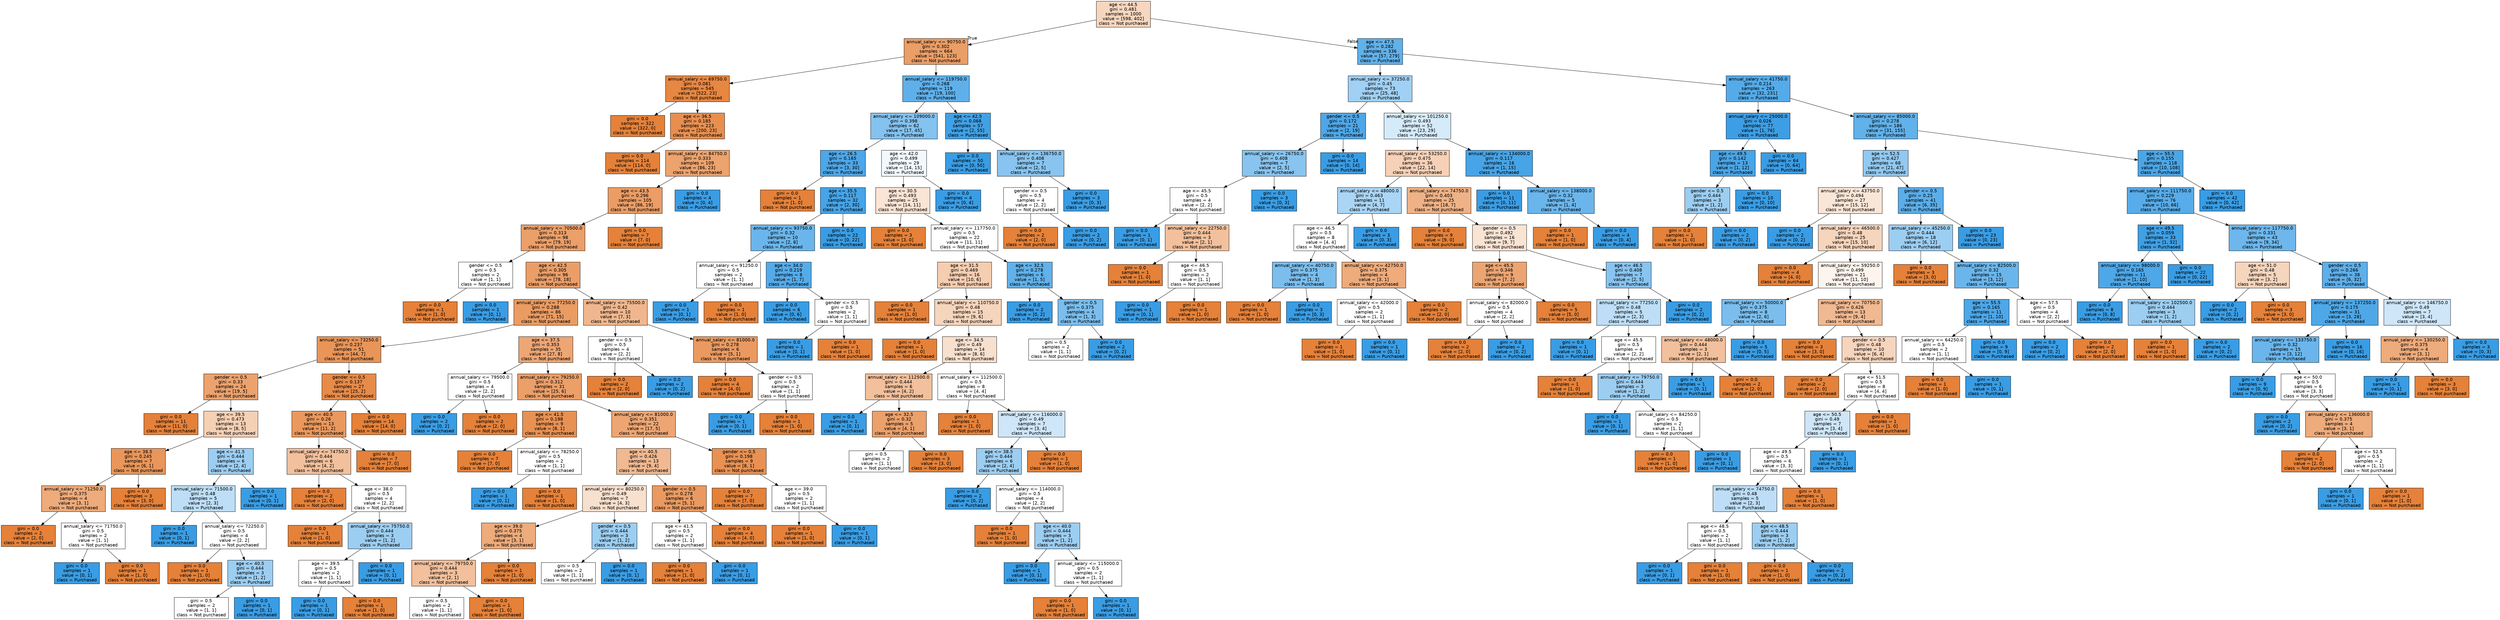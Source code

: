 digraph Tree {
node [shape=box, style="filled", color="black", fontname="helvetica"] ;
edge [fontname="helvetica"] ;
0 [label="age <= 44.5\ngini = 0.481\nsamples = 1000\nvalue = [598, 402]\nclass = Not purchased", fillcolor="#f6d6be"] ;
1 [label="annual_salary <= 90750.0\ngini = 0.302\nsamples = 664\nvalue = [541, 123]\nclass = Not purchased", fillcolor="#eb9e66"] ;
0 -> 1 [labeldistance=2.5, labelangle=45, headlabel="True"] ;
2 [label="annual_salary <= 69750.0\ngini = 0.081\nsamples = 545\nvalue = [522, 23]\nclass = Not purchased", fillcolor="#e68742"] ;
1 -> 2 ;
3 [label="gini = 0.0\nsamples = 322\nvalue = [322, 0]\nclass = Not purchased", fillcolor="#e58139"] ;
2 -> 3 ;
4 [label="age <= 36.5\ngini = 0.185\nsamples = 223\nvalue = [200, 23]\nclass = Not purchased", fillcolor="#e88f50"] ;
2 -> 4 ;
5 [label="gini = 0.0\nsamples = 114\nvalue = [114, 0]\nclass = Not purchased", fillcolor="#e58139"] ;
4 -> 5 ;
6 [label="annual_salary <= 84750.0\ngini = 0.333\nsamples = 109\nvalue = [86, 23]\nclass = Not purchased", fillcolor="#eca36e"] ;
4 -> 6 ;
7 [label="age <= 43.5\ngini = 0.296\nsamples = 105\nvalue = [86, 19]\nclass = Not purchased", fillcolor="#eb9d65"] ;
6 -> 7 ;
8 [label="annual_salary <= 70500.0\ngini = 0.313\nsamples = 98\nvalue = [79, 19]\nclass = Not purchased", fillcolor="#eb9f69"] ;
7 -> 8 ;
9 [label="gender <= 0.5\ngini = 0.5\nsamples = 2\nvalue = [1, 1]\nclass = Not purchased", fillcolor="#ffffff"] ;
8 -> 9 ;
10 [label="gini = 0.0\nsamples = 1\nvalue = [1, 0]\nclass = Not purchased", fillcolor="#e58139"] ;
9 -> 10 ;
11 [label="gini = 0.0\nsamples = 1\nvalue = [0, 1]\nclass = Purchased", fillcolor="#399de5"] ;
9 -> 11 ;
12 [label="age <= 42.5\ngini = 0.305\nsamples = 96\nvalue = [78, 18]\nclass = Not purchased", fillcolor="#eb9e67"] ;
8 -> 12 ;
13 [label="annual_salary <= 77250.0\ngini = 0.288\nsamples = 86\nvalue = [71, 15]\nclass = Not purchased", fillcolor="#ea9c63"] ;
12 -> 13 ;
14 [label="annual_salary <= 73250.0\ngini = 0.237\nsamples = 51\nvalue = [44, 7]\nclass = Not purchased", fillcolor="#e99558"] ;
13 -> 14 ;
15 [label="gender <= 0.5\ngini = 0.33\nsamples = 24\nvalue = [19, 5]\nclass = Not purchased", fillcolor="#eca26d"] ;
14 -> 15 ;
16 [label="gini = 0.0\nsamples = 11\nvalue = [11, 0]\nclass = Not purchased", fillcolor="#e58139"] ;
15 -> 16 ;
17 [label="age <= 39.5\ngini = 0.473\nsamples = 13\nvalue = [8, 5]\nclass = Not purchased", fillcolor="#f5d0b5"] ;
15 -> 17 ;
18 [label="age <= 38.5\ngini = 0.245\nsamples = 7\nvalue = [6, 1]\nclass = Not purchased", fillcolor="#e9965a"] ;
17 -> 18 ;
19 [label="annual_salary <= 71250.0\ngini = 0.375\nsamples = 4\nvalue = [3, 1]\nclass = Not purchased", fillcolor="#eeab7b"] ;
18 -> 19 ;
20 [label="gini = 0.0\nsamples = 2\nvalue = [2, 0]\nclass = Not purchased", fillcolor="#e58139"] ;
19 -> 20 ;
21 [label="annual_salary <= 71750.0\ngini = 0.5\nsamples = 2\nvalue = [1, 1]\nclass = Not purchased", fillcolor="#ffffff"] ;
19 -> 21 ;
22 [label="gini = 0.0\nsamples = 1\nvalue = [0, 1]\nclass = Purchased", fillcolor="#399de5"] ;
21 -> 22 ;
23 [label="gini = 0.0\nsamples = 1\nvalue = [1, 0]\nclass = Not purchased", fillcolor="#e58139"] ;
21 -> 23 ;
24 [label="gini = 0.0\nsamples = 3\nvalue = [3, 0]\nclass = Not purchased", fillcolor="#e58139"] ;
18 -> 24 ;
25 [label="age <= 41.5\ngini = 0.444\nsamples = 6\nvalue = [2, 4]\nclass = Purchased", fillcolor="#9ccef2"] ;
17 -> 25 ;
26 [label="annual_salary <= 71500.0\ngini = 0.48\nsamples = 5\nvalue = [2, 3]\nclass = Purchased", fillcolor="#bddef6"] ;
25 -> 26 ;
27 [label="gini = 0.0\nsamples = 1\nvalue = [0, 1]\nclass = Purchased", fillcolor="#399de5"] ;
26 -> 27 ;
28 [label="annual_salary <= 72250.0\ngini = 0.5\nsamples = 4\nvalue = [2, 2]\nclass = Not purchased", fillcolor="#ffffff"] ;
26 -> 28 ;
29 [label="gini = 0.0\nsamples = 1\nvalue = [1, 0]\nclass = Not purchased", fillcolor="#e58139"] ;
28 -> 29 ;
30 [label="age <= 40.5\ngini = 0.444\nsamples = 3\nvalue = [1, 2]\nclass = Purchased", fillcolor="#9ccef2"] ;
28 -> 30 ;
31 [label="gini = 0.5\nsamples = 2\nvalue = [1, 1]\nclass = Not purchased", fillcolor="#ffffff"] ;
30 -> 31 ;
32 [label="gini = 0.0\nsamples = 1\nvalue = [0, 1]\nclass = Purchased", fillcolor="#399de5"] ;
30 -> 32 ;
33 [label="gini = 0.0\nsamples = 1\nvalue = [0, 1]\nclass = Purchased", fillcolor="#399de5"] ;
25 -> 33 ;
34 [label="gender <= 0.5\ngini = 0.137\nsamples = 27\nvalue = [25, 2]\nclass = Not purchased", fillcolor="#e78b49"] ;
14 -> 34 ;
35 [label="age <= 40.5\ngini = 0.26\nsamples = 13\nvalue = [11, 2]\nclass = Not purchased", fillcolor="#ea985d"] ;
34 -> 35 ;
36 [label="annual_salary <= 74750.0\ngini = 0.444\nsamples = 6\nvalue = [4, 2]\nclass = Not purchased", fillcolor="#f2c09c"] ;
35 -> 36 ;
37 [label="gini = 0.0\nsamples = 2\nvalue = [2, 0]\nclass = Not purchased", fillcolor="#e58139"] ;
36 -> 37 ;
38 [label="age <= 38.0\ngini = 0.5\nsamples = 4\nvalue = [2, 2]\nclass = Not purchased", fillcolor="#ffffff"] ;
36 -> 38 ;
39 [label="gini = 0.0\nsamples = 1\nvalue = [1, 0]\nclass = Not purchased", fillcolor="#e58139"] ;
38 -> 39 ;
40 [label="annual_salary <= 75750.0\ngini = 0.444\nsamples = 3\nvalue = [1, 2]\nclass = Purchased", fillcolor="#9ccef2"] ;
38 -> 40 ;
41 [label="age <= 39.5\ngini = 0.5\nsamples = 2\nvalue = [1, 1]\nclass = Not purchased", fillcolor="#ffffff"] ;
40 -> 41 ;
42 [label="gini = 0.0\nsamples = 1\nvalue = [0, 1]\nclass = Purchased", fillcolor="#399de5"] ;
41 -> 42 ;
43 [label="gini = 0.0\nsamples = 1\nvalue = [1, 0]\nclass = Not purchased", fillcolor="#e58139"] ;
41 -> 43 ;
44 [label="gini = 0.0\nsamples = 1\nvalue = [0, 1]\nclass = Purchased", fillcolor="#399de5"] ;
40 -> 44 ;
45 [label="gini = 0.0\nsamples = 7\nvalue = [7, 0]\nclass = Not purchased", fillcolor="#e58139"] ;
35 -> 45 ;
46 [label="gini = 0.0\nsamples = 14\nvalue = [14, 0]\nclass = Not purchased", fillcolor="#e58139"] ;
34 -> 46 ;
47 [label="age <= 37.5\ngini = 0.353\nsamples = 35\nvalue = [27, 8]\nclass = Not purchased", fillcolor="#eda674"] ;
13 -> 47 ;
48 [label="annual_salary <= 79500.0\ngini = 0.5\nsamples = 4\nvalue = [2, 2]\nclass = Not purchased", fillcolor="#ffffff"] ;
47 -> 48 ;
49 [label="gini = 0.0\nsamples = 2\nvalue = [0, 2]\nclass = Purchased", fillcolor="#399de5"] ;
48 -> 49 ;
50 [label="gini = 0.0\nsamples = 2\nvalue = [2, 0]\nclass = Not purchased", fillcolor="#e58139"] ;
48 -> 50 ;
51 [label="annual_salary <= 79250.0\ngini = 0.312\nsamples = 31\nvalue = [25, 6]\nclass = Not purchased", fillcolor="#eb9f69"] ;
47 -> 51 ;
52 [label="age <= 41.5\ngini = 0.198\nsamples = 9\nvalue = [8, 1]\nclass = Not purchased", fillcolor="#e89152"] ;
51 -> 52 ;
53 [label="gini = 0.0\nsamples = 7\nvalue = [7, 0]\nclass = Not purchased", fillcolor="#e58139"] ;
52 -> 53 ;
54 [label="annual_salary <= 78250.0\ngini = 0.5\nsamples = 2\nvalue = [1, 1]\nclass = Not purchased", fillcolor="#ffffff"] ;
52 -> 54 ;
55 [label="gini = 0.0\nsamples = 1\nvalue = [0, 1]\nclass = Purchased", fillcolor="#399de5"] ;
54 -> 55 ;
56 [label="gini = 0.0\nsamples = 1\nvalue = [1, 0]\nclass = Not purchased", fillcolor="#e58139"] ;
54 -> 56 ;
57 [label="annual_salary <= 81000.0\ngini = 0.351\nsamples = 22\nvalue = [17, 5]\nclass = Not purchased", fillcolor="#eda673"] ;
51 -> 57 ;
58 [label="age <= 40.5\ngini = 0.426\nsamples = 13\nvalue = [9, 4]\nclass = Not purchased", fillcolor="#f1b991"] ;
57 -> 58 ;
59 [label="annual_salary <= 80250.0\ngini = 0.49\nsamples = 7\nvalue = [4, 3]\nclass = Not purchased", fillcolor="#f8e0ce"] ;
58 -> 59 ;
60 [label="age <= 39.0\ngini = 0.375\nsamples = 4\nvalue = [3, 1]\nclass = Not purchased", fillcolor="#eeab7b"] ;
59 -> 60 ;
61 [label="annual_salary <= 79750.0\ngini = 0.444\nsamples = 3\nvalue = [2, 1]\nclass = Not purchased", fillcolor="#f2c09c"] ;
60 -> 61 ;
62 [label="gini = 0.5\nsamples = 2\nvalue = [1, 1]\nclass = Not purchased", fillcolor="#ffffff"] ;
61 -> 62 ;
63 [label="gini = 0.0\nsamples = 1\nvalue = [1, 0]\nclass = Not purchased", fillcolor="#e58139"] ;
61 -> 63 ;
64 [label="gini = 0.0\nsamples = 1\nvalue = [1, 0]\nclass = Not purchased", fillcolor="#e58139"] ;
60 -> 64 ;
65 [label="gender <= 0.5\ngini = 0.444\nsamples = 3\nvalue = [1, 2]\nclass = Purchased", fillcolor="#9ccef2"] ;
59 -> 65 ;
66 [label="gini = 0.5\nsamples = 2\nvalue = [1, 1]\nclass = Not purchased", fillcolor="#ffffff"] ;
65 -> 66 ;
67 [label="gini = 0.0\nsamples = 1\nvalue = [0, 1]\nclass = Purchased", fillcolor="#399de5"] ;
65 -> 67 ;
68 [label="gender <= 0.5\ngini = 0.278\nsamples = 6\nvalue = [5, 1]\nclass = Not purchased", fillcolor="#ea9a61"] ;
58 -> 68 ;
69 [label="age <= 41.5\ngini = 0.5\nsamples = 2\nvalue = [1, 1]\nclass = Not purchased", fillcolor="#ffffff"] ;
68 -> 69 ;
70 [label="gini = 0.0\nsamples = 1\nvalue = [1, 0]\nclass = Not purchased", fillcolor="#e58139"] ;
69 -> 70 ;
71 [label="gini = 0.0\nsamples = 1\nvalue = [0, 1]\nclass = Purchased", fillcolor="#399de5"] ;
69 -> 71 ;
72 [label="gini = 0.0\nsamples = 4\nvalue = [4, 0]\nclass = Not purchased", fillcolor="#e58139"] ;
68 -> 72 ;
73 [label="gender <= 0.5\ngini = 0.198\nsamples = 9\nvalue = [8, 1]\nclass = Not purchased", fillcolor="#e89152"] ;
57 -> 73 ;
74 [label="gini = 0.0\nsamples = 7\nvalue = [7, 0]\nclass = Not purchased", fillcolor="#e58139"] ;
73 -> 74 ;
75 [label="age <= 39.0\ngini = 0.5\nsamples = 2\nvalue = [1, 1]\nclass = Not purchased", fillcolor="#ffffff"] ;
73 -> 75 ;
76 [label="gini = 0.0\nsamples = 1\nvalue = [1, 0]\nclass = Not purchased", fillcolor="#e58139"] ;
75 -> 76 ;
77 [label="gini = 0.0\nsamples = 1\nvalue = [0, 1]\nclass = Purchased", fillcolor="#399de5"] ;
75 -> 77 ;
78 [label="annual_salary <= 75500.0\ngini = 0.42\nsamples = 10\nvalue = [7, 3]\nclass = Not purchased", fillcolor="#f0b78e"] ;
12 -> 78 ;
79 [label="gender <= 0.5\ngini = 0.5\nsamples = 4\nvalue = [2, 2]\nclass = Not purchased", fillcolor="#ffffff"] ;
78 -> 79 ;
80 [label="gini = 0.0\nsamples = 2\nvalue = [2, 0]\nclass = Not purchased", fillcolor="#e58139"] ;
79 -> 80 ;
81 [label="gini = 0.0\nsamples = 2\nvalue = [0, 2]\nclass = Purchased", fillcolor="#399de5"] ;
79 -> 81 ;
82 [label="annual_salary <= 81000.0\ngini = 0.278\nsamples = 6\nvalue = [5, 1]\nclass = Not purchased", fillcolor="#ea9a61"] ;
78 -> 82 ;
83 [label="gini = 0.0\nsamples = 4\nvalue = [4, 0]\nclass = Not purchased", fillcolor="#e58139"] ;
82 -> 83 ;
84 [label="gender <= 0.5\ngini = 0.5\nsamples = 2\nvalue = [1, 1]\nclass = Not purchased", fillcolor="#ffffff"] ;
82 -> 84 ;
85 [label="gini = 0.0\nsamples = 1\nvalue = [0, 1]\nclass = Purchased", fillcolor="#399de5"] ;
84 -> 85 ;
86 [label="gini = 0.0\nsamples = 1\nvalue = [1, 0]\nclass = Not purchased", fillcolor="#e58139"] ;
84 -> 86 ;
87 [label="gini = 0.0\nsamples = 7\nvalue = [7, 0]\nclass = Not purchased", fillcolor="#e58139"] ;
7 -> 87 ;
88 [label="gini = 0.0\nsamples = 4\nvalue = [0, 4]\nclass = Purchased", fillcolor="#399de5"] ;
6 -> 88 ;
89 [label="annual_salary <= 119750.0\ngini = 0.268\nsamples = 119\nvalue = [19, 100]\nclass = Purchased", fillcolor="#5fb0ea"] ;
1 -> 89 ;
90 [label="annual_salary <= 109000.0\ngini = 0.398\nsamples = 62\nvalue = [17, 45]\nclass = Purchased", fillcolor="#84c2ef"] ;
89 -> 90 ;
91 [label="age <= 26.5\ngini = 0.165\nsamples = 33\nvalue = [3, 30]\nclass = Purchased", fillcolor="#4da7e8"] ;
90 -> 91 ;
92 [label="gini = 0.0\nsamples = 1\nvalue = [1, 0]\nclass = Not purchased", fillcolor="#e58139"] ;
91 -> 92 ;
93 [label="age <= 35.5\ngini = 0.117\nsamples = 32\nvalue = [2, 30]\nclass = Purchased", fillcolor="#46a4e7"] ;
91 -> 93 ;
94 [label="annual_salary <= 93750.0\ngini = 0.32\nsamples = 10\nvalue = [2, 8]\nclass = Purchased", fillcolor="#6ab6ec"] ;
93 -> 94 ;
95 [label="annual_salary <= 91250.0\ngini = 0.5\nsamples = 2\nvalue = [1, 1]\nclass = Not purchased", fillcolor="#ffffff"] ;
94 -> 95 ;
96 [label="gini = 0.0\nsamples = 1\nvalue = [0, 1]\nclass = Purchased", fillcolor="#399de5"] ;
95 -> 96 ;
97 [label="gini = 0.0\nsamples = 1\nvalue = [1, 0]\nclass = Not purchased", fillcolor="#e58139"] ;
95 -> 97 ;
98 [label="age <= 34.0\ngini = 0.219\nsamples = 8\nvalue = [1, 7]\nclass = Purchased", fillcolor="#55abe9"] ;
94 -> 98 ;
99 [label="gini = 0.0\nsamples = 6\nvalue = [0, 6]\nclass = Purchased", fillcolor="#399de5"] ;
98 -> 99 ;
100 [label="gender <= 0.5\ngini = 0.5\nsamples = 2\nvalue = [1, 1]\nclass = Not purchased", fillcolor="#ffffff"] ;
98 -> 100 ;
101 [label="gini = 0.0\nsamples = 1\nvalue = [0, 1]\nclass = Purchased", fillcolor="#399de5"] ;
100 -> 101 ;
102 [label="gini = 0.0\nsamples = 1\nvalue = [1, 0]\nclass = Not purchased", fillcolor="#e58139"] ;
100 -> 102 ;
103 [label="gini = 0.0\nsamples = 22\nvalue = [0, 22]\nclass = Purchased", fillcolor="#399de5"] ;
93 -> 103 ;
104 [label="age <= 42.0\ngini = 0.499\nsamples = 29\nvalue = [14, 15]\nclass = Purchased", fillcolor="#f2f8fd"] ;
90 -> 104 ;
105 [label="age <= 30.5\ngini = 0.493\nsamples = 25\nvalue = [14, 11]\nclass = Not purchased", fillcolor="#f9e4d5"] ;
104 -> 105 ;
106 [label="gini = 0.0\nsamples = 3\nvalue = [3, 0]\nclass = Not purchased", fillcolor="#e58139"] ;
105 -> 106 ;
107 [label="annual_salary <= 117750.0\ngini = 0.5\nsamples = 22\nvalue = [11, 11]\nclass = Not purchased", fillcolor="#ffffff"] ;
105 -> 107 ;
108 [label="age <= 31.5\ngini = 0.469\nsamples = 16\nvalue = [10, 6]\nclass = Not purchased", fillcolor="#f5cdb0"] ;
107 -> 108 ;
109 [label="gini = 0.0\nsamples = 1\nvalue = [1, 0]\nclass = Not purchased", fillcolor="#e58139"] ;
108 -> 109 ;
110 [label="annual_salary <= 110750.0\ngini = 0.48\nsamples = 15\nvalue = [9, 6]\nclass = Not purchased", fillcolor="#f6d5bd"] ;
108 -> 110 ;
111 [label="gini = 0.0\nsamples = 1\nvalue = [1, 0]\nclass = Not purchased", fillcolor="#e58139"] ;
110 -> 111 ;
112 [label="age <= 34.5\ngini = 0.49\nsamples = 14\nvalue = [8, 6]\nclass = Not purchased", fillcolor="#f8e0ce"] ;
110 -> 112 ;
113 [label="annual_salary <= 112500.0\ngini = 0.444\nsamples = 6\nvalue = [4, 2]\nclass = Not purchased", fillcolor="#f2c09c"] ;
112 -> 113 ;
114 [label="gini = 0.0\nsamples = 1\nvalue = [0, 1]\nclass = Purchased", fillcolor="#399de5"] ;
113 -> 114 ;
115 [label="age <= 32.5\ngini = 0.32\nsamples = 5\nvalue = [4, 1]\nclass = Not purchased", fillcolor="#eca06a"] ;
113 -> 115 ;
116 [label="gini = 0.5\nsamples = 2\nvalue = [1, 1]\nclass = Not purchased", fillcolor="#ffffff"] ;
115 -> 116 ;
117 [label="gini = 0.0\nsamples = 3\nvalue = [3, 0]\nclass = Not purchased", fillcolor="#e58139"] ;
115 -> 117 ;
118 [label="annual_salary <= 112500.0\ngini = 0.5\nsamples = 8\nvalue = [4, 4]\nclass = Not purchased", fillcolor="#ffffff"] ;
112 -> 118 ;
119 [label="gini = 0.0\nsamples = 1\nvalue = [1, 0]\nclass = Not purchased", fillcolor="#e58139"] ;
118 -> 119 ;
120 [label="annual_salary <= 116000.0\ngini = 0.49\nsamples = 7\nvalue = [3, 4]\nclass = Purchased", fillcolor="#cee6f8"] ;
118 -> 120 ;
121 [label="age <= 38.5\ngini = 0.444\nsamples = 6\nvalue = [2, 4]\nclass = Purchased", fillcolor="#9ccef2"] ;
120 -> 121 ;
122 [label="gini = 0.0\nsamples = 2\nvalue = [0, 2]\nclass = Purchased", fillcolor="#399de5"] ;
121 -> 122 ;
123 [label="annual_salary <= 114000.0\ngini = 0.5\nsamples = 4\nvalue = [2, 2]\nclass = Not purchased", fillcolor="#ffffff"] ;
121 -> 123 ;
124 [label="gini = 0.0\nsamples = 1\nvalue = [1, 0]\nclass = Not purchased", fillcolor="#e58139"] ;
123 -> 124 ;
125 [label="age <= 40.0\ngini = 0.444\nsamples = 3\nvalue = [1, 2]\nclass = Purchased", fillcolor="#9ccef2"] ;
123 -> 125 ;
126 [label="gini = 0.0\nsamples = 1\nvalue = [0, 1]\nclass = Purchased", fillcolor="#399de5"] ;
125 -> 126 ;
127 [label="annual_salary <= 115000.0\ngini = 0.5\nsamples = 2\nvalue = [1, 1]\nclass = Not purchased", fillcolor="#ffffff"] ;
125 -> 127 ;
128 [label="gini = 0.0\nsamples = 1\nvalue = [1, 0]\nclass = Not purchased", fillcolor="#e58139"] ;
127 -> 128 ;
129 [label="gini = 0.0\nsamples = 1\nvalue = [0, 1]\nclass = Purchased", fillcolor="#399de5"] ;
127 -> 129 ;
130 [label="gini = 0.0\nsamples = 1\nvalue = [1, 0]\nclass = Not purchased", fillcolor="#e58139"] ;
120 -> 130 ;
131 [label="age <= 32.5\ngini = 0.278\nsamples = 6\nvalue = [1, 5]\nclass = Purchased", fillcolor="#61b1ea"] ;
107 -> 131 ;
132 [label="gini = 0.0\nsamples = 2\nvalue = [0, 2]\nclass = Purchased", fillcolor="#399de5"] ;
131 -> 132 ;
133 [label="gender <= 0.5\ngini = 0.375\nsamples = 4\nvalue = [1, 3]\nclass = Purchased", fillcolor="#7bbeee"] ;
131 -> 133 ;
134 [label="gini = 0.5\nsamples = 2\nvalue = [1, 1]\nclass = Not purchased", fillcolor="#ffffff"] ;
133 -> 134 ;
135 [label="gini = 0.0\nsamples = 2\nvalue = [0, 2]\nclass = Purchased", fillcolor="#399de5"] ;
133 -> 135 ;
136 [label="gini = 0.0\nsamples = 4\nvalue = [0, 4]\nclass = Purchased", fillcolor="#399de5"] ;
104 -> 136 ;
137 [label="age <= 42.5\ngini = 0.068\nsamples = 57\nvalue = [2, 55]\nclass = Purchased", fillcolor="#40a1e6"] ;
89 -> 137 ;
138 [label="gini = 0.0\nsamples = 50\nvalue = [0, 50]\nclass = Purchased", fillcolor="#399de5"] ;
137 -> 138 ;
139 [label="annual_salary <= 136750.0\ngini = 0.408\nsamples = 7\nvalue = [2, 5]\nclass = Purchased", fillcolor="#88c4ef"] ;
137 -> 139 ;
140 [label="gender <= 0.5\ngini = 0.5\nsamples = 4\nvalue = [2, 2]\nclass = Not purchased", fillcolor="#ffffff"] ;
139 -> 140 ;
141 [label="gini = 0.0\nsamples = 2\nvalue = [2, 0]\nclass = Not purchased", fillcolor="#e58139"] ;
140 -> 141 ;
142 [label="gini = 0.0\nsamples = 2\nvalue = [0, 2]\nclass = Purchased", fillcolor="#399de5"] ;
140 -> 142 ;
143 [label="gini = 0.0\nsamples = 3\nvalue = [0, 3]\nclass = Purchased", fillcolor="#399de5"] ;
139 -> 143 ;
144 [label="age <= 47.5\ngini = 0.282\nsamples = 336\nvalue = [57, 279]\nclass = Purchased", fillcolor="#61b1ea"] ;
0 -> 144 [labeldistance=2.5, labelangle=-45, headlabel="False"] ;
145 [label="annual_salary <= 37250.0\ngini = 0.45\nsamples = 73\nvalue = [25, 48]\nclass = Purchased", fillcolor="#a0d0f3"] ;
144 -> 145 ;
146 [label="gender <= 0.5\ngini = 0.172\nsamples = 21\nvalue = [2, 19]\nclass = Purchased", fillcolor="#4ea7e8"] ;
145 -> 146 ;
147 [label="annual_salary <= 26750.0\ngini = 0.408\nsamples = 7\nvalue = [2, 5]\nclass = Purchased", fillcolor="#88c4ef"] ;
146 -> 147 ;
148 [label="age <= 45.5\ngini = 0.5\nsamples = 4\nvalue = [2, 2]\nclass = Not purchased", fillcolor="#ffffff"] ;
147 -> 148 ;
149 [label="gini = 0.0\nsamples = 1\nvalue = [0, 1]\nclass = Purchased", fillcolor="#399de5"] ;
148 -> 149 ;
150 [label="annual_salary <= 22750.0\ngini = 0.444\nsamples = 3\nvalue = [2, 1]\nclass = Not purchased", fillcolor="#f2c09c"] ;
148 -> 150 ;
151 [label="gini = 0.0\nsamples = 1\nvalue = [1, 0]\nclass = Not purchased", fillcolor="#e58139"] ;
150 -> 151 ;
152 [label="age <= 46.5\ngini = 0.5\nsamples = 2\nvalue = [1, 1]\nclass = Not purchased", fillcolor="#ffffff"] ;
150 -> 152 ;
153 [label="gini = 0.0\nsamples = 1\nvalue = [0, 1]\nclass = Purchased", fillcolor="#399de5"] ;
152 -> 153 ;
154 [label="gini = 0.0\nsamples = 1\nvalue = [1, 0]\nclass = Not purchased", fillcolor="#e58139"] ;
152 -> 154 ;
155 [label="gini = 0.0\nsamples = 3\nvalue = [0, 3]\nclass = Purchased", fillcolor="#399de5"] ;
147 -> 155 ;
156 [label="gini = 0.0\nsamples = 14\nvalue = [0, 14]\nclass = Purchased", fillcolor="#399de5"] ;
146 -> 156 ;
157 [label="annual_salary <= 101250.0\ngini = 0.493\nsamples = 52\nvalue = [23, 29]\nclass = Purchased", fillcolor="#d6ebfa"] ;
145 -> 157 ;
158 [label="annual_salary <= 53250.0\ngini = 0.475\nsamples = 36\nvalue = [22, 14]\nclass = Not purchased", fillcolor="#f6d1b7"] ;
157 -> 158 ;
159 [label="annual_salary <= 48000.0\ngini = 0.463\nsamples = 11\nvalue = [4, 7]\nclass = Purchased", fillcolor="#aad5f4"] ;
158 -> 159 ;
160 [label="age <= 46.5\ngini = 0.5\nsamples = 8\nvalue = [4, 4]\nclass = Not purchased", fillcolor="#ffffff"] ;
159 -> 160 ;
161 [label="annual_salary <= 40750.0\ngini = 0.375\nsamples = 4\nvalue = [1, 3]\nclass = Purchased", fillcolor="#7bbeee"] ;
160 -> 161 ;
162 [label="gini = 0.0\nsamples = 1\nvalue = [1, 0]\nclass = Not purchased", fillcolor="#e58139"] ;
161 -> 162 ;
163 [label="gini = 0.0\nsamples = 3\nvalue = [0, 3]\nclass = Purchased", fillcolor="#399de5"] ;
161 -> 163 ;
164 [label="annual_salary <= 42750.0\ngini = 0.375\nsamples = 4\nvalue = [3, 1]\nclass = Not purchased", fillcolor="#eeab7b"] ;
160 -> 164 ;
165 [label="annual_salary <= 42000.0\ngini = 0.5\nsamples = 2\nvalue = [1, 1]\nclass = Not purchased", fillcolor="#ffffff"] ;
164 -> 165 ;
166 [label="gini = 0.0\nsamples = 1\nvalue = [1, 0]\nclass = Not purchased", fillcolor="#e58139"] ;
165 -> 166 ;
167 [label="gini = 0.0\nsamples = 1\nvalue = [0, 1]\nclass = Purchased", fillcolor="#399de5"] ;
165 -> 167 ;
168 [label="gini = 0.0\nsamples = 2\nvalue = [2, 0]\nclass = Not purchased", fillcolor="#e58139"] ;
164 -> 168 ;
169 [label="gini = 0.0\nsamples = 3\nvalue = [0, 3]\nclass = Purchased", fillcolor="#399de5"] ;
159 -> 169 ;
170 [label="annual_salary <= 74750.0\ngini = 0.403\nsamples = 25\nvalue = [18, 7]\nclass = Not purchased", fillcolor="#efb286"] ;
158 -> 170 ;
171 [label="gini = 0.0\nsamples = 9\nvalue = [9, 0]\nclass = Not purchased", fillcolor="#e58139"] ;
170 -> 171 ;
172 [label="gender <= 0.5\ngini = 0.492\nsamples = 16\nvalue = [9, 7]\nclass = Not purchased", fillcolor="#f9e3d3"] ;
170 -> 172 ;
173 [label="age <= 45.5\ngini = 0.346\nsamples = 9\nvalue = [7, 2]\nclass = Not purchased", fillcolor="#eca572"] ;
172 -> 173 ;
174 [label="annual_salary <= 82000.0\ngini = 0.5\nsamples = 4\nvalue = [2, 2]\nclass = Not purchased", fillcolor="#ffffff"] ;
173 -> 174 ;
175 [label="gini = 0.0\nsamples = 2\nvalue = [2, 0]\nclass = Not purchased", fillcolor="#e58139"] ;
174 -> 175 ;
176 [label="gini = 0.0\nsamples = 2\nvalue = [0, 2]\nclass = Purchased", fillcolor="#399de5"] ;
174 -> 176 ;
177 [label="gini = 0.0\nsamples = 5\nvalue = [5, 0]\nclass = Not purchased", fillcolor="#e58139"] ;
173 -> 177 ;
178 [label="age <= 46.5\ngini = 0.408\nsamples = 7\nvalue = [2, 5]\nclass = Purchased", fillcolor="#88c4ef"] ;
172 -> 178 ;
179 [label="annual_salary <= 77250.0\ngini = 0.48\nsamples = 5\nvalue = [2, 3]\nclass = Purchased", fillcolor="#bddef6"] ;
178 -> 179 ;
180 [label="gini = 0.0\nsamples = 1\nvalue = [0, 1]\nclass = Purchased", fillcolor="#399de5"] ;
179 -> 180 ;
181 [label="age <= 45.5\ngini = 0.5\nsamples = 4\nvalue = [2, 2]\nclass = Not purchased", fillcolor="#ffffff"] ;
179 -> 181 ;
182 [label="gini = 0.0\nsamples = 1\nvalue = [1, 0]\nclass = Not purchased", fillcolor="#e58139"] ;
181 -> 182 ;
183 [label="annual_salary <= 79750.0\ngini = 0.444\nsamples = 3\nvalue = [1, 2]\nclass = Purchased", fillcolor="#9ccef2"] ;
181 -> 183 ;
184 [label="gini = 0.0\nsamples = 1\nvalue = [0, 1]\nclass = Purchased", fillcolor="#399de5"] ;
183 -> 184 ;
185 [label="annual_salary <= 84250.0\ngini = 0.5\nsamples = 2\nvalue = [1, 1]\nclass = Not purchased", fillcolor="#ffffff"] ;
183 -> 185 ;
186 [label="gini = 0.0\nsamples = 1\nvalue = [1, 0]\nclass = Not purchased", fillcolor="#e58139"] ;
185 -> 186 ;
187 [label="gini = 0.0\nsamples = 1\nvalue = [0, 1]\nclass = Purchased", fillcolor="#399de5"] ;
185 -> 187 ;
188 [label="gini = 0.0\nsamples = 2\nvalue = [0, 2]\nclass = Purchased", fillcolor="#399de5"] ;
178 -> 188 ;
189 [label="annual_salary <= 134000.0\ngini = 0.117\nsamples = 16\nvalue = [1, 15]\nclass = Purchased", fillcolor="#46a4e7"] ;
157 -> 189 ;
190 [label="gini = 0.0\nsamples = 11\nvalue = [0, 11]\nclass = Purchased", fillcolor="#399de5"] ;
189 -> 190 ;
191 [label="annual_salary <= 138000.0\ngini = 0.32\nsamples = 5\nvalue = [1, 4]\nclass = Purchased", fillcolor="#6ab6ec"] ;
189 -> 191 ;
192 [label="gini = 0.0\nsamples = 1\nvalue = [1, 0]\nclass = Not purchased", fillcolor="#e58139"] ;
191 -> 192 ;
193 [label="gini = 0.0\nsamples = 4\nvalue = [0, 4]\nclass = Purchased", fillcolor="#399de5"] ;
191 -> 193 ;
194 [label="annual_salary <= 41750.0\ngini = 0.214\nsamples = 263\nvalue = [32, 231]\nclass = Purchased", fillcolor="#54abe9"] ;
144 -> 194 ;
195 [label="annual_salary <= 25000.0\ngini = 0.026\nsamples = 77\nvalue = [1, 76]\nclass = Purchased", fillcolor="#3c9ee5"] ;
194 -> 195 ;
196 [label="age <= 49.5\ngini = 0.142\nsamples = 13\nvalue = [1, 12]\nclass = Purchased", fillcolor="#49a5e7"] ;
195 -> 196 ;
197 [label="gender <= 0.5\ngini = 0.444\nsamples = 3\nvalue = [1, 2]\nclass = Purchased", fillcolor="#9ccef2"] ;
196 -> 197 ;
198 [label="gini = 0.0\nsamples = 1\nvalue = [1, 0]\nclass = Not purchased", fillcolor="#e58139"] ;
197 -> 198 ;
199 [label="gini = 0.0\nsamples = 2\nvalue = [0, 2]\nclass = Purchased", fillcolor="#399de5"] ;
197 -> 199 ;
200 [label="gini = 0.0\nsamples = 10\nvalue = [0, 10]\nclass = Purchased", fillcolor="#399de5"] ;
196 -> 200 ;
201 [label="gini = 0.0\nsamples = 64\nvalue = [0, 64]\nclass = Purchased", fillcolor="#399de5"] ;
195 -> 201 ;
202 [label="annual_salary <= 85000.0\ngini = 0.278\nsamples = 186\nvalue = [31, 155]\nclass = Purchased", fillcolor="#61b1ea"] ;
194 -> 202 ;
203 [label="age <= 52.5\ngini = 0.427\nsamples = 68\nvalue = [21, 47]\nclass = Purchased", fillcolor="#91c9f1"] ;
202 -> 203 ;
204 [label="annual_salary <= 43750.0\ngini = 0.494\nsamples = 27\nvalue = [15, 12]\nclass = Not purchased", fillcolor="#fae6d7"] ;
203 -> 204 ;
205 [label="gini = 0.0\nsamples = 2\nvalue = [0, 2]\nclass = Purchased", fillcolor="#399de5"] ;
204 -> 205 ;
206 [label="annual_salary <= 46500.0\ngini = 0.48\nsamples = 25\nvalue = [15, 10]\nclass = Not purchased", fillcolor="#f6d5bd"] ;
204 -> 206 ;
207 [label="gini = 0.0\nsamples = 4\nvalue = [4, 0]\nclass = Not purchased", fillcolor="#e58139"] ;
206 -> 207 ;
208 [label="annual_salary <= 59250.0\ngini = 0.499\nsamples = 21\nvalue = [11, 10]\nclass = Not purchased", fillcolor="#fdf4ed"] ;
206 -> 208 ;
209 [label="annual_salary <= 50000.0\ngini = 0.375\nsamples = 8\nvalue = [2, 6]\nclass = Purchased", fillcolor="#7bbeee"] ;
208 -> 209 ;
210 [label="annual_salary <= 48000.0\ngini = 0.444\nsamples = 3\nvalue = [2, 1]\nclass = Not purchased", fillcolor="#f2c09c"] ;
209 -> 210 ;
211 [label="gini = 0.0\nsamples = 1\nvalue = [0, 1]\nclass = Purchased", fillcolor="#399de5"] ;
210 -> 211 ;
212 [label="gini = 0.0\nsamples = 2\nvalue = [2, 0]\nclass = Not purchased", fillcolor="#e58139"] ;
210 -> 212 ;
213 [label="gini = 0.0\nsamples = 5\nvalue = [0, 5]\nclass = Purchased", fillcolor="#399de5"] ;
209 -> 213 ;
214 [label="annual_salary <= 70750.0\ngini = 0.426\nsamples = 13\nvalue = [9, 4]\nclass = Not purchased", fillcolor="#f1b991"] ;
208 -> 214 ;
215 [label="gini = 0.0\nsamples = 3\nvalue = [3, 0]\nclass = Not purchased", fillcolor="#e58139"] ;
214 -> 215 ;
216 [label="gender <= 0.5\ngini = 0.48\nsamples = 10\nvalue = [6, 4]\nclass = Not purchased", fillcolor="#f6d5bd"] ;
214 -> 216 ;
217 [label="gini = 0.0\nsamples = 2\nvalue = [2, 0]\nclass = Not purchased", fillcolor="#e58139"] ;
216 -> 217 ;
218 [label="age <= 51.5\ngini = 0.5\nsamples = 8\nvalue = [4, 4]\nclass = Not purchased", fillcolor="#ffffff"] ;
216 -> 218 ;
219 [label="age <= 50.5\ngini = 0.49\nsamples = 7\nvalue = [3, 4]\nclass = Purchased", fillcolor="#cee6f8"] ;
218 -> 219 ;
220 [label="age <= 49.5\ngini = 0.5\nsamples = 6\nvalue = [3, 3]\nclass = Not purchased", fillcolor="#ffffff"] ;
219 -> 220 ;
221 [label="annual_salary <= 74750.0\ngini = 0.48\nsamples = 5\nvalue = [2, 3]\nclass = Purchased", fillcolor="#bddef6"] ;
220 -> 221 ;
222 [label="age <= 48.5\ngini = 0.5\nsamples = 2\nvalue = [1, 1]\nclass = Not purchased", fillcolor="#ffffff"] ;
221 -> 222 ;
223 [label="gini = 0.0\nsamples = 1\nvalue = [0, 1]\nclass = Purchased", fillcolor="#399de5"] ;
222 -> 223 ;
224 [label="gini = 0.0\nsamples = 1\nvalue = [1, 0]\nclass = Not purchased", fillcolor="#e58139"] ;
222 -> 224 ;
225 [label="age <= 48.5\ngini = 0.444\nsamples = 3\nvalue = [1, 2]\nclass = Purchased", fillcolor="#9ccef2"] ;
221 -> 225 ;
226 [label="gini = 0.0\nsamples = 1\nvalue = [1, 0]\nclass = Not purchased", fillcolor="#e58139"] ;
225 -> 226 ;
227 [label="gini = 0.0\nsamples = 2\nvalue = [0, 2]\nclass = Purchased", fillcolor="#399de5"] ;
225 -> 227 ;
228 [label="gini = 0.0\nsamples = 1\nvalue = [1, 0]\nclass = Not purchased", fillcolor="#e58139"] ;
220 -> 228 ;
229 [label="gini = 0.0\nsamples = 1\nvalue = [0, 1]\nclass = Purchased", fillcolor="#399de5"] ;
219 -> 229 ;
230 [label="gini = 0.0\nsamples = 1\nvalue = [1, 0]\nclass = Not purchased", fillcolor="#e58139"] ;
218 -> 230 ;
231 [label="gender <= 0.5\ngini = 0.25\nsamples = 41\nvalue = [6, 35]\nclass = Purchased", fillcolor="#5baee9"] ;
203 -> 231 ;
232 [label="annual_salary <= 45250.0\ngini = 0.444\nsamples = 18\nvalue = [6, 12]\nclass = Purchased", fillcolor="#9ccef2"] ;
231 -> 232 ;
233 [label="gini = 0.0\nsamples = 3\nvalue = [3, 0]\nclass = Not purchased", fillcolor="#e58139"] ;
232 -> 233 ;
234 [label="annual_salary <= 82500.0\ngini = 0.32\nsamples = 15\nvalue = [3, 12]\nclass = Purchased", fillcolor="#6ab6ec"] ;
232 -> 234 ;
235 [label="age <= 55.5\ngini = 0.165\nsamples = 11\nvalue = [1, 10]\nclass = Purchased", fillcolor="#4da7e8"] ;
234 -> 235 ;
236 [label="annual_salary <= 64250.0\ngini = 0.5\nsamples = 2\nvalue = [1, 1]\nclass = Not purchased", fillcolor="#ffffff"] ;
235 -> 236 ;
237 [label="gini = 0.0\nsamples = 1\nvalue = [1, 0]\nclass = Not purchased", fillcolor="#e58139"] ;
236 -> 237 ;
238 [label="gini = 0.0\nsamples = 1\nvalue = [0, 1]\nclass = Purchased", fillcolor="#399de5"] ;
236 -> 238 ;
239 [label="gini = 0.0\nsamples = 9\nvalue = [0, 9]\nclass = Purchased", fillcolor="#399de5"] ;
235 -> 239 ;
240 [label="age <= 57.5\ngini = 0.5\nsamples = 4\nvalue = [2, 2]\nclass = Not purchased", fillcolor="#ffffff"] ;
234 -> 240 ;
241 [label="gini = 0.0\nsamples = 2\nvalue = [0, 2]\nclass = Purchased", fillcolor="#399de5"] ;
240 -> 241 ;
242 [label="gini = 0.0\nsamples = 2\nvalue = [2, 0]\nclass = Not purchased", fillcolor="#e58139"] ;
240 -> 242 ;
243 [label="gini = 0.0\nsamples = 23\nvalue = [0, 23]\nclass = Purchased", fillcolor="#399de5"] ;
231 -> 243 ;
244 [label="age <= 55.5\ngini = 0.155\nsamples = 118\nvalue = [10, 108]\nclass = Purchased", fillcolor="#4ba6e7"] ;
202 -> 244 ;
245 [label="annual_salary <= 111750.0\ngini = 0.229\nsamples = 76\nvalue = [10, 66]\nclass = Purchased", fillcolor="#57ace9"] ;
244 -> 245 ;
246 [label="age <= 49.5\ngini = 0.059\nsamples = 33\nvalue = [1, 32]\nclass = Purchased", fillcolor="#3fa0e6"] ;
245 -> 246 ;
247 [label="annual_salary <= 98000.0\ngini = 0.165\nsamples = 11\nvalue = [1, 10]\nclass = Purchased", fillcolor="#4da7e8"] ;
246 -> 247 ;
248 [label="gini = 0.0\nsamples = 8\nvalue = [0, 8]\nclass = Purchased", fillcolor="#399de5"] ;
247 -> 248 ;
249 [label="annual_salary <= 102500.0\ngini = 0.444\nsamples = 3\nvalue = [1, 2]\nclass = Purchased", fillcolor="#9ccef2"] ;
247 -> 249 ;
250 [label="gini = 0.0\nsamples = 1\nvalue = [1, 0]\nclass = Not purchased", fillcolor="#e58139"] ;
249 -> 250 ;
251 [label="gini = 0.0\nsamples = 2\nvalue = [0, 2]\nclass = Purchased", fillcolor="#399de5"] ;
249 -> 251 ;
252 [label="gini = 0.0\nsamples = 22\nvalue = [0, 22]\nclass = Purchased", fillcolor="#399de5"] ;
246 -> 252 ;
253 [label="annual_salary <= 117750.0\ngini = 0.331\nsamples = 43\nvalue = [9, 34]\nclass = Purchased", fillcolor="#6db7ec"] ;
245 -> 253 ;
254 [label="age <= 51.0\ngini = 0.48\nsamples = 5\nvalue = [3, 2]\nclass = Not purchased", fillcolor="#f6d5bd"] ;
253 -> 254 ;
255 [label="gini = 0.0\nsamples = 2\nvalue = [0, 2]\nclass = Purchased", fillcolor="#399de5"] ;
254 -> 255 ;
256 [label="gini = 0.0\nsamples = 3\nvalue = [3, 0]\nclass = Not purchased", fillcolor="#e58139"] ;
254 -> 256 ;
257 [label="gender <= 0.5\ngini = 0.266\nsamples = 38\nvalue = [6, 32]\nclass = Purchased", fillcolor="#5eafea"] ;
253 -> 257 ;
258 [label="annual_salary <= 137250.0\ngini = 0.175\nsamples = 31\nvalue = [3, 28]\nclass = Purchased", fillcolor="#4ea8e8"] ;
257 -> 258 ;
259 [label="annual_salary <= 133750.0\ngini = 0.32\nsamples = 15\nvalue = [3, 12]\nclass = Purchased", fillcolor="#6ab6ec"] ;
258 -> 259 ;
260 [label="gini = 0.0\nsamples = 9\nvalue = [0, 9]\nclass = Purchased", fillcolor="#399de5"] ;
259 -> 260 ;
261 [label="age <= 50.0\ngini = 0.5\nsamples = 6\nvalue = [3, 3]\nclass = Not purchased", fillcolor="#ffffff"] ;
259 -> 261 ;
262 [label="gini = 0.0\nsamples = 2\nvalue = [0, 2]\nclass = Purchased", fillcolor="#399de5"] ;
261 -> 262 ;
263 [label="annual_salary <= 136000.0\ngini = 0.375\nsamples = 4\nvalue = [3, 1]\nclass = Not purchased", fillcolor="#eeab7b"] ;
261 -> 263 ;
264 [label="gini = 0.0\nsamples = 2\nvalue = [2, 0]\nclass = Not purchased", fillcolor="#e58139"] ;
263 -> 264 ;
265 [label="age <= 52.5\ngini = 0.5\nsamples = 2\nvalue = [1, 1]\nclass = Not purchased", fillcolor="#ffffff"] ;
263 -> 265 ;
266 [label="gini = 0.0\nsamples = 1\nvalue = [0, 1]\nclass = Purchased", fillcolor="#399de5"] ;
265 -> 266 ;
267 [label="gini = 0.0\nsamples = 1\nvalue = [1, 0]\nclass = Not purchased", fillcolor="#e58139"] ;
265 -> 267 ;
268 [label="gini = 0.0\nsamples = 16\nvalue = [0, 16]\nclass = Purchased", fillcolor="#399de5"] ;
258 -> 268 ;
269 [label="annual_salary <= 146750.0\ngini = 0.49\nsamples = 7\nvalue = [3, 4]\nclass = Purchased", fillcolor="#cee6f8"] ;
257 -> 269 ;
270 [label="annual_salary <= 130250.0\ngini = 0.375\nsamples = 4\nvalue = [3, 1]\nclass = Not purchased", fillcolor="#eeab7b"] ;
269 -> 270 ;
271 [label="gini = 0.0\nsamples = 1\nvalue = [0, 1]\nclass = Purchased", fillcolor="#399de5"] ;
270 -> 271 ;
272 [label="gini = 0.0\nsamples = 3\nvalue = [3, 0]\nclass = Not purchased", fillcolor="#e58139"] ;
270 -> 272 ;
273 [label="gini = 0.0\nsamples = 3\nvalue = [0, 3]\nclass = Purchased", fillcolor="#399de5"] ;
269 -> 273 ;
274 [label="gini = 0.0\nsamples = 42\nvalue = [0, 42]\nclass = Purchased", fillcolor="#399de5"] ;
244 -> 274 ;
}